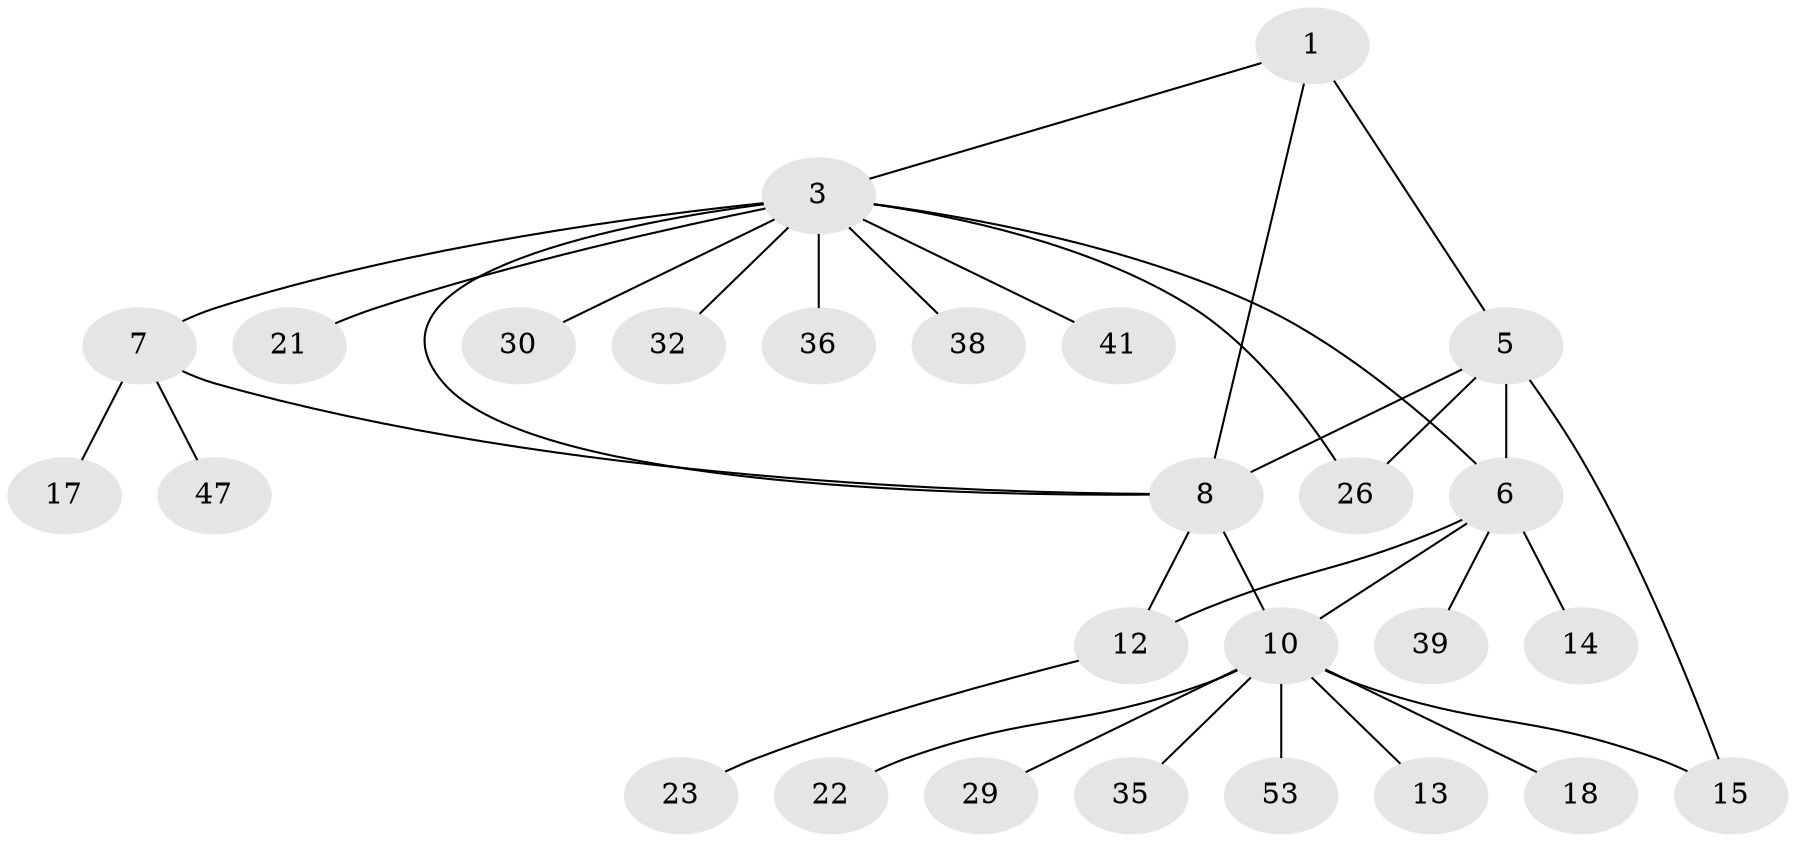 // original degree distribution, {7: 0.037037037037037035, 5: 0.018518518518518517, 6: 0.07407407407407407, 4: 0.05555555555555555, 8: 0.018518518518518517, 10: 0.018518518518518517, 2: 0.12962962962962962, 1: 0.5925925925925926, 3: 0.05555555555555555}
// Generated by graph-tools (version 1.1) at 2025/15/03/09/25 04:15:46]
// undirected, 27 vertices, 34 edges
graph export_dot {
graph [start="1"]
  node [color=gray90,style=filled];
  1 [super="+2+19+24+42+46+50+31"];
  3 [super="+4"];
  5;
  6;
  7;
  8 [super="+16+9+44+51"];
  10 [super="+11"];
  12 [super="+37+52+20"];
  13;
  14 [super="+25+45+49"];
  15 [super="+34"];
  17 [super="+48+27"];
  18;
  21;
  22;
  23;
  26;
  29;
  30;
  32;
  35;
  36;
  38 [super="+54"];
  39;
  41;
  47;
  53;
  1 -- 8 [weight=2];
  1 -- 5;
  1 -- 3;
  3 -- 6;
  3 -- 26;
  3 -- 32;
  3 -- 36;
  3 -- 41;
  3 -- 8;
  3 -- 21;
  3 -- 38;
  3 -- 7;
  3 -- 30;
  5 -- 6;
  5 -- 8 [weight=2];
  5 -- 15;
  5 -- 26;
  6 -- 10;
  6 -- 12;
  6 -- 14;
  6 -- 39;
  7 -- 8;
  7 -- 17;
  7 -- 47;
  8 -- 10 [weight=2];
  8 -- 12;
  10 -- 13;
  10 -- 15;
  10 -- 18;
  10 -- 22;
  10 -- 29;
  10 -- 35;
  10 -- 53;
  12 -- 23;
}
